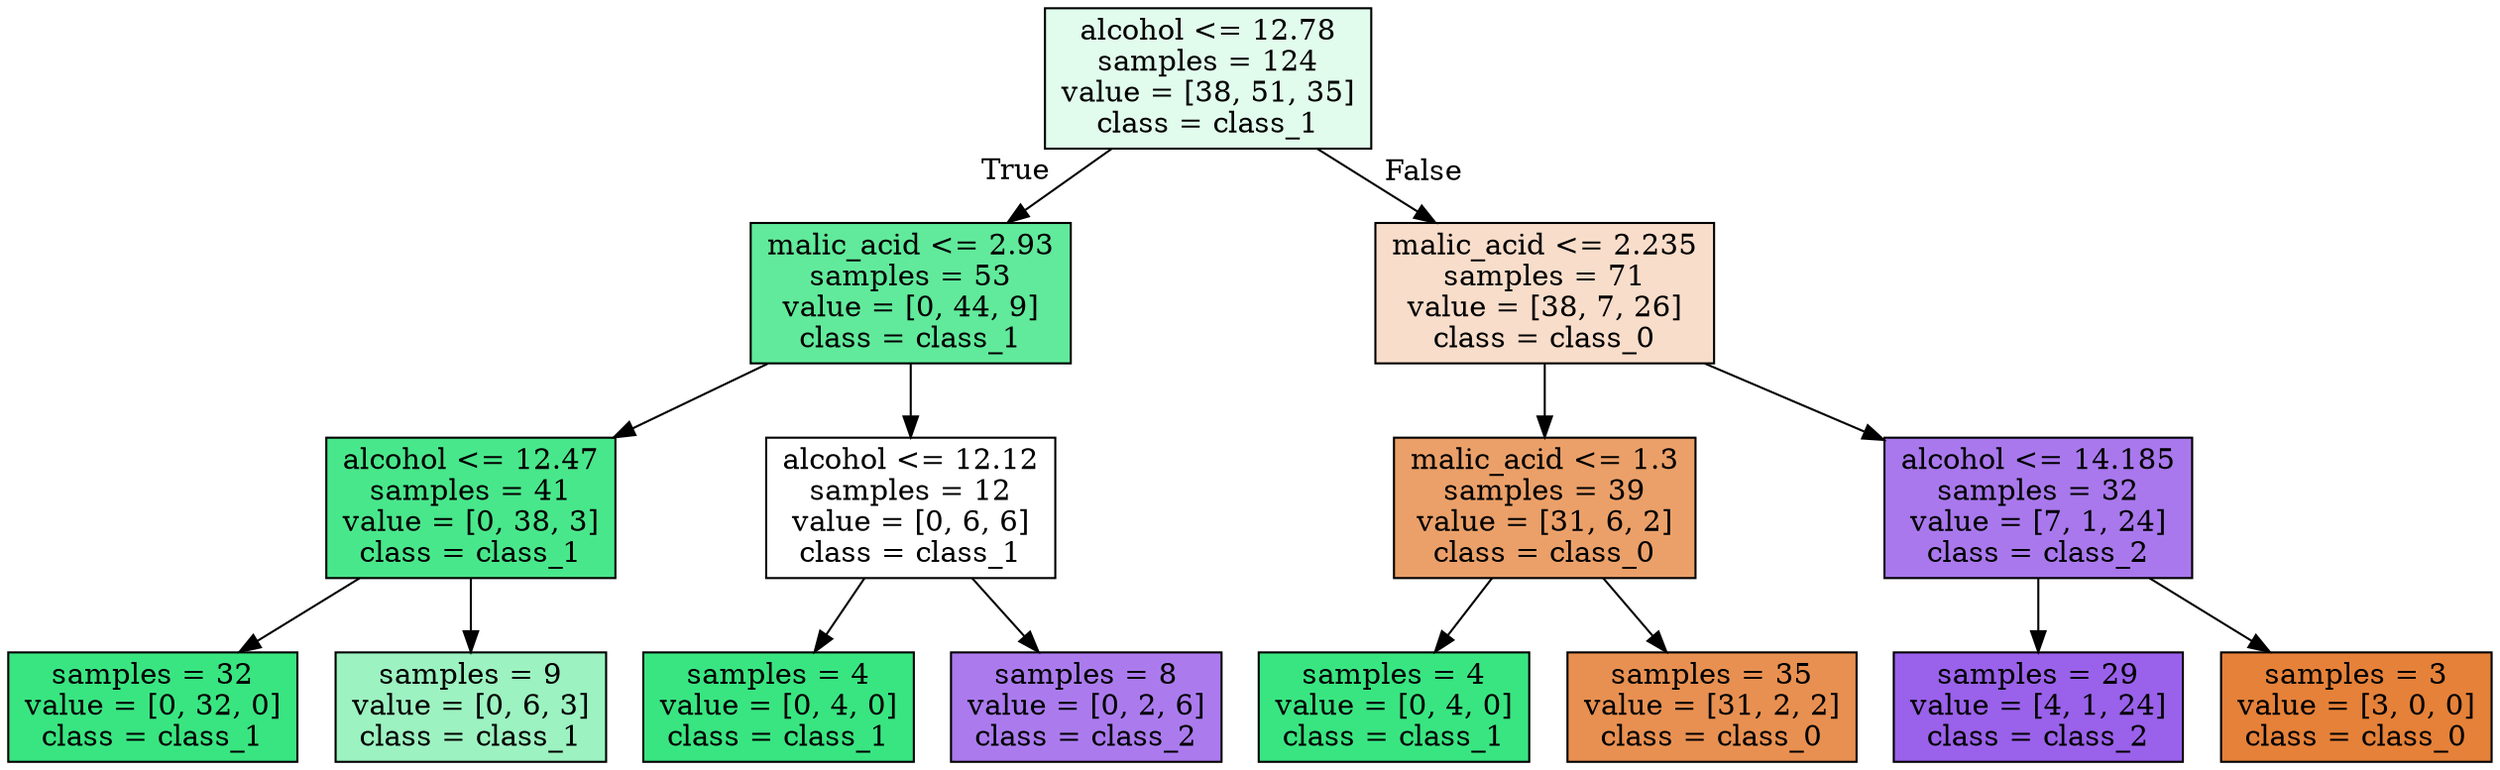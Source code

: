 digraph Tree {
node [shape=box, style="filled", color="black"] ;
0 [label="alcohol <= 12.78\nsamples = 124\nvalue = [38, 51, 35]\nclass = class_1", fillcolor="#e1fbec"] ;
1 [label="malic_acid <= 2.93\nsamples = 53\nvalue = [0, 44, 9]\nclass = class_1", fillcolor="#61ea9b"] ;
0 -> 1 [labeldistance=2.5, labelangle=45, headlabel="True"] ;
2 [label="alcohol <= 12.47\nsamples = 41\nvalue = [0, 38, 3]\nclass = class_1", fillcolor="#49e78b"] ;
1 -> 2 ;
3 [label="samples = 32\nvalue = [0, 32, 0]\nclass = class_1", fillcolor="#39e581"] ;
2 -> 3 ;
4 [label="samples = 9\nvalue = [0, 6, 3]\nclass = class_1", fillcolor="#9cf2c0"] ;
2 -> 4 ;
5 [label="alcohol <= 12.12\nsamples = 12\nvalue = [0, 6, 6]\nclass = class_1", fillcolor="#ffffff"] ;
1 -> 5 ;
6 [label="samples = 4\nvalue = [0, 4, 0]\nclass = class_1", fillcolor="#39e581"] ;
5 -> 6 ;
7 [label="samples = 8\nvalue = [0, 2, 6]\nclass = class_2", fillcolor="#ab7bee"] ;
5 -> 7 ;
8 [label="malic_acid <= 2.235\nsamples = 71\nvalue = [38, 7, 26]\nclass = class_0", fillcolor="#f8ddca"] ;
0 -> 8 [labeldistance=2.5, labelangle=-45, headlabel="False"] ;
9 [label="malic_acid <= 1.3\nsamples = 39\nvalue = [31, 6, 2]\nclass = class_0", fillcolor="#eba069"] ;
8 -> 9 ;
10 [label="samples = 4\nvalue = [0, 4, 0]\nclass = class_1", fillcolor="#39e581"] ;
9 -> 10 ;
11 [label="samples = 35\nvalue = [31, 2, 2]\nclass = class_0", fillcolor="#e89051"] ;
9 -> 11 ;
12 [label="alcohol <= 14.185\nsamples = 32\nvalue = [7, 1, 24]\nclass = class_2", fillcolor="#a978ed"] ;
8 -> 12 ;
13 [label="samples = 29\nvalue = [4, 1, 24]\nclass = class_2", fillcolor="#9a61ea"] ;
12 -> 13 ;
14 [label="samples = 3\nvalue = [3, 0, 0]\nclass = class_0", fillcolor="#e58139"] ;
12 -> 14 ;
}